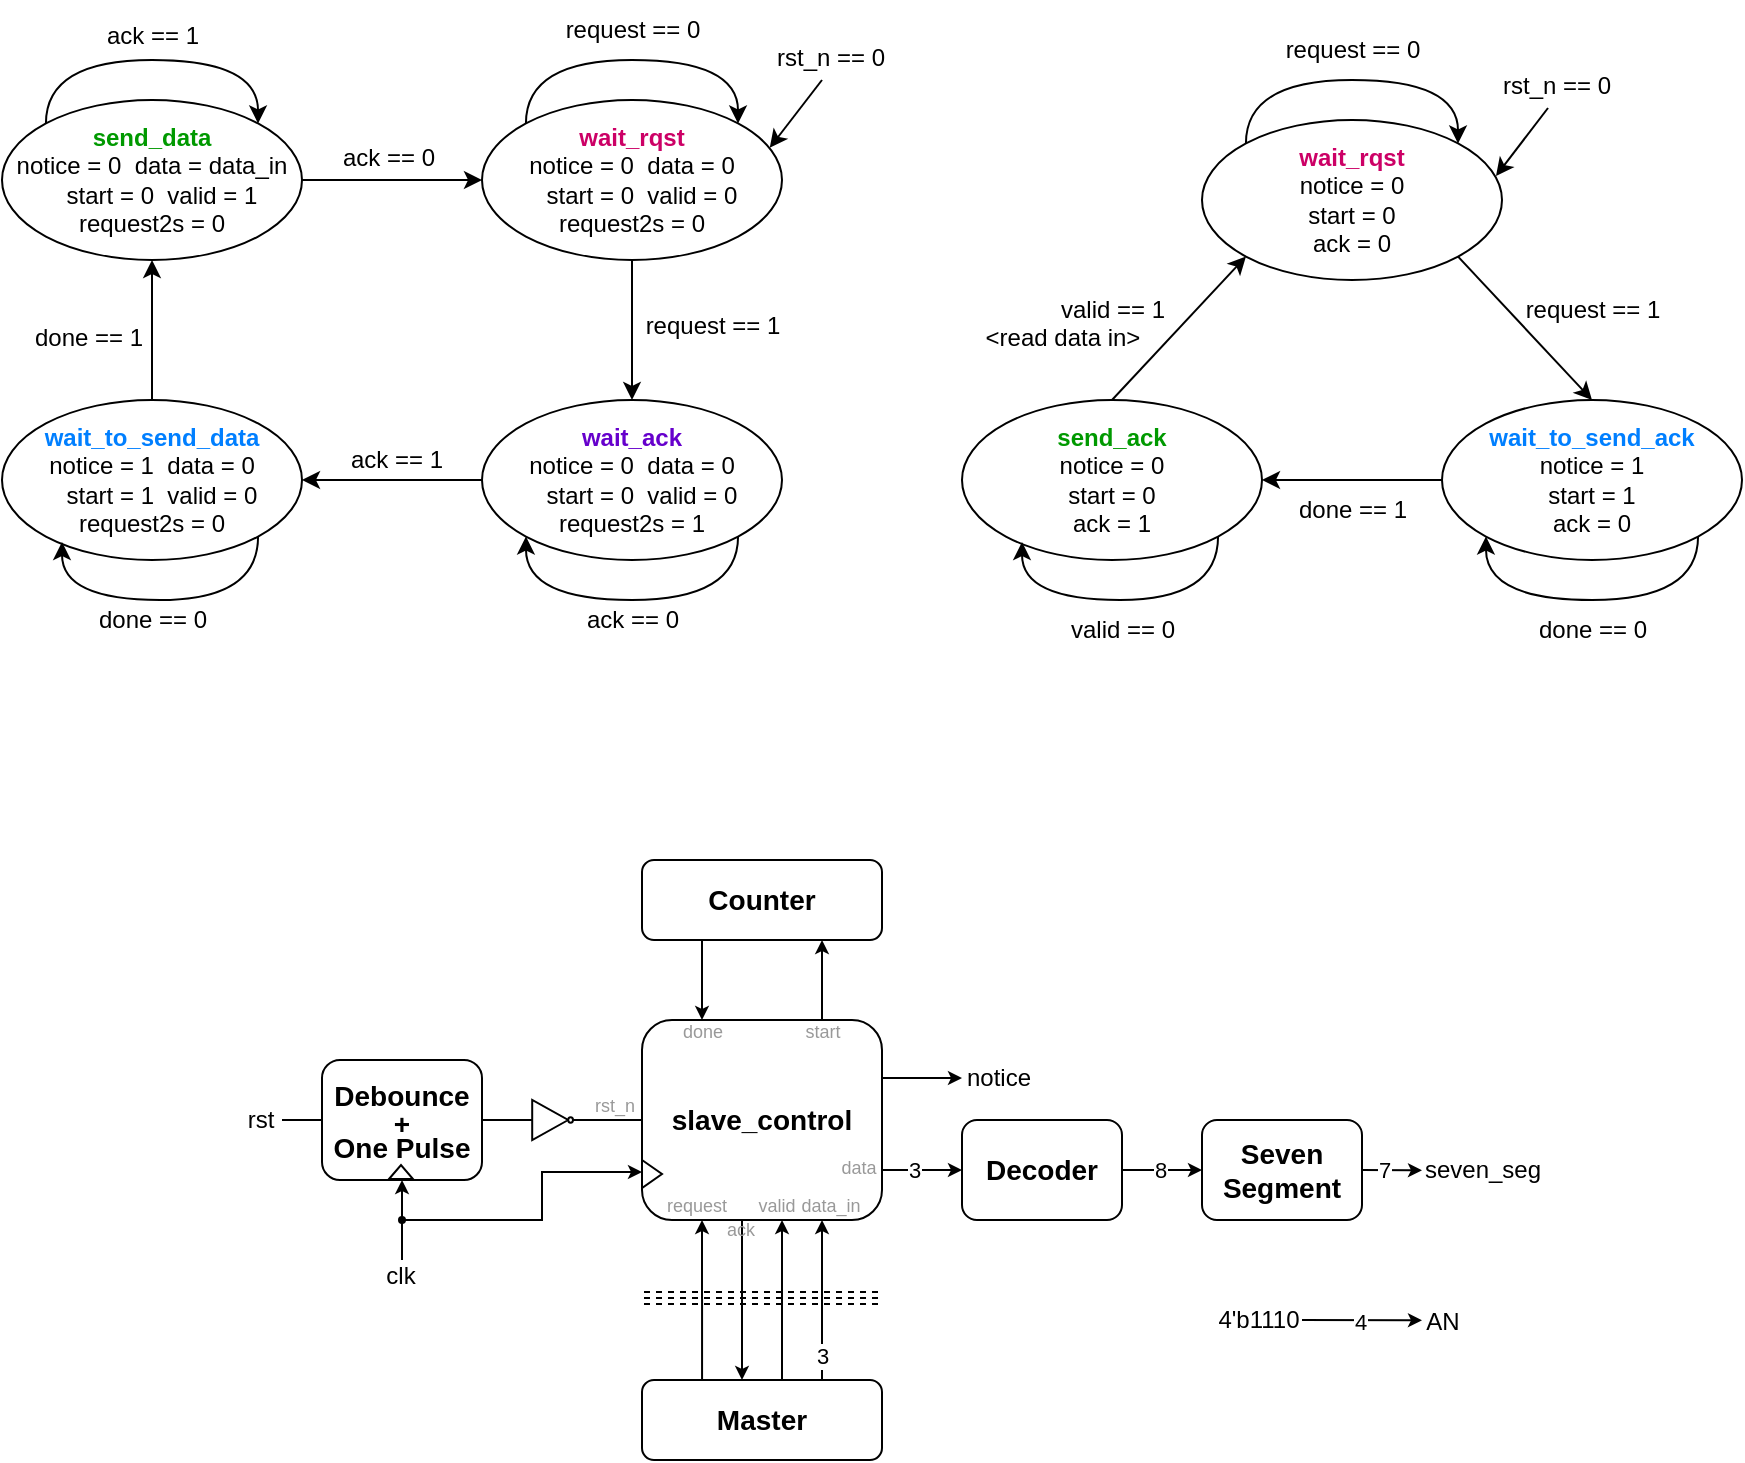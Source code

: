 <mxfile version="24.7.17">
  <diagram name="Page-1" id="MA6Je9MCGcTiZfPJL6Uw">
    <mxGraphModel dx="284" dy="169" grid="1" gridSize="10" guides="1" tooltips="1" connect="1" arrows="1" fold="1" page="1" pageScale="1" pageWidth="1920" pageHeight="1200" math="0" shadow="0">
      <root>
        <mxCell id="0" />
        <mxCell id="1" parent="0" />
        <mxCell id="h-1JBtAizCxKz9Kvr1ZG-22" style="edgeStyle=orthogonalEdgeStyle;rounded=0;orthogonalLoop=1;jettySize=auto;html=1;exitX=0.5;exitY=1;exitDx=0;exitDy=0;entryX=0.5;entryY=0;entryDx=0;entryDy=0;" parent="1" source="h-1JBtAizCxKz9Kvr1ZG-3" target="h-1JBtAizCxKz9Kvr1ZG-7" edge="1">
          <mxGeometry relative="1" as="geometry" />
        </mxCell>
        <mxCell id="h-1JBtAizCxKz9Kvr1ZG-3" value="&lt;font color=&quot;#cc0066&quot;&gt;&lt;b&gt;wait_rqst&lt;/b&gt;&lt;/font&gt;&lt;div&gt;&lt;div&gt;notice = 0&amp;nbsp;&amp;nbsp;&lt;span style=&quot;background-color: initial;&quot;&gt;data = 0&lt;/span&gt;&lt;/div&gt;&lt;div&gt;&lt;span style=&quot;background-color: initial;&quot;&gt;&amp;nbsp; &amp;nbsp;start = 0&amp;nbsp; valid = 0&lt;/span&gt;&lt;/div&gt;&lt;div&gt;request2s = 0&lt;/div&gt;&lt;/div&gt;" style="ellipse;whiteSpace=wrap;html=1;" parent="1" vertex="1">
          <mxGeometry x="360" y="80" width="150" height="80" as="geometry" />
        </mxCell>
        <mxCell id="h-1JBtAizCxKz9Kvr1ZG-23" style="edgeStyle=orthogonalEdgeStyle;rounded=0;orthogonalLoop=1;jettySize=auto;html=1;exitX=0.5;exitY=0;exitDx=0;exitDy=0;entryX=0.5;entryY=1;entryDx=0;entryDy=0;" parent="1" source="h-1JBtAizCxKz9Kvr1ZG-5" target="h-1JBtAizCxKz9Kvr1ZG-18" edge="1">
          <mxGeometry relative="1" as="geometry" />
        </mxCell>
        <mxCell id="h-1JBtAizCxKz9Kvr1ZG-5" value="&lt;font color=&quot;#007fff&quot;&gt;&lt;b&gt;wait_to_send_data&lt;/b&gt;&lt;/font&gt;&lt;div&gt;&lt;div&gt;notice = 1&amp;nbsp;&amp;nbsp;&lt;span style=&quot;background-color: initial;&quot;&gt;data = 0&lt;/span&gt;&lt;/div&gt;&lt;div&gt;&lt;span style=&quot;background-color: initial;&quot;&gt;&amp;nbsp; &amp;nbsp;start = 1&amp;nbsp; valid = 0&lt;/span&gt;&lt;/div&gt;&lt;div&gt;request2s = 0&lt;/div&gt;&lt;/div&gt;" style="ellipse;whiteSpace=wrap;html=1;" parent="1" vertex="1">
          <mxGeometry x="120" y="230" width="150" height="80" as="geometry" />
        </mxCell>
        <mxCell id="h-1JBtAizCxKz9Kvr1ZG-7" value="&lt;font color=&quot;#6600cc&quot;&gt;&lt;b&gt;wait_ack&lt;/b&gt;&lt;/font&gt;&lt;div&gt;&lt;div&gt;notice = 0&amp;nbsp;&amp;nbsp;&lt;span style=&quot;background-color: initial;&quot;&gt;data = 0&lt;/span&gt;&lt;/div&gt;&lt;div&gt;&lt;span style=&quot;background-color: initial;&quot;&gt;&amp;nbsp; &amp;nbsp;start = 0&amp;nbsp; valid = 0&lt;/span&gt;&lt;/div&gt;&lt;div&gt;request2s = 1&lt;/div&gt;&lt;/div&gt;" style="ellipse;whiteSpace=wrap;html=1;" parent="1" vertex="1">
          <mxGeometry x="360" y="230" width="150" height="80" as="geometry" />
        </mxCell>
        <mxCell id="h-1JBtAizCxKz9Kvr1ZG-8" value="done == 1" style="text;html=1;align=center;verticalAlign=middle;resizable=0;points=[];autosize=1;strokeColor=none;fillColor=none;" parent="1" vertex="1">
          <mxGeometry x="123" y="184" width="80" height="30" as="geometry" />
        </mxCell>
        <mxCell id="h-1JBtAizCxKz9Kvr1ZG-9" value="request == 1" style="text;html=1;align=center;verticalAlign=middle;resizable=0;points=[];autosize=1;strokeColor=none;fillColor=none;" parent="1" vertex="1">
          <mxGeometry x="430" y="178" width="90" height="30" as="geometry" />
        </mxCell>
        <mxCell id="h-1JBtAizCxKz9Kvr1ZG-11" style="edgeStyle=orthogonalEdgeStyle;rounded=0;orthogonalLoop=1;jettySize=auto;html=1;exitX=0;exitY=0;exitDx=0;exitDy=0;entryX=1;entryY=0;entryDx=0;entryDy=0;curved=1;" parent="1" source="h-1JBtAizCxKz9Kvr1ZG-3" target="h-1JBtAizCxKz9Kvr1ZG-3" edge="1">
          <mxGeometry relative="1" as="geometry">
            <Array as="points">
              <mxPoint x="382" y="60" />
              <mxPoint x="488" y="60" />
            </Array>
          </mxGeometry>
        </mxCell>
        <mxCell id="h-1JBtAizCxKz9Kvr1ZG-12" style="edgeStyle=orthogonalEdgeStyle;rounded=0;orthogonalLoop=1;jettySize=auto;html=1;exitX=1;exitY=1;exitDx=0;exitDy=0;entryX=0.2;entryY=0.888;entryDx=0;entryDy=0;entryPerimeter=0;curved=1;" parent="1" source="h-1JBtAizCxKz9Kvr1ZG-5" target="h-1JBtAizCxKz9Kvr1ZG-5" edge="1">
          <mxGeometry relative="1" as="geometry">
            <Array as="points">
              <mxPoint x="248" y="330" />
              <mxPoint x="150" y="330" />
            </Array>
          </mxGeometry>
        </mxCell>
        <mxCell id="h-1JBtAizCxKz9Kvr1ZG-13" style="edgeStyle=orthogonalEdgeStyle;rounded=0;orthogonalLoop=1;jettySize=auto;html=1;exitX=1;exitY=1;exitDx=0;exitDy=0;entryX=0;entryY=1;entryDx=0;entryDy=0;curved=1;" parent="1" source="h-1JBtAizCxKz9Kvr1ZG-7" target="h-1JBtAizCxKz9Kvr1ZG-7" edge="1">
          <mxGeometry relative="1" as="geometry">
            <Array as="points">
              <mxPoint x="488" y="330" />
              <mxPoint x="382" y="330" />
            </Array>
          </mxGeometry>
        </mxCell>
        <mxCell id="h-1JBtAizCxKz9Kvr1ZG-14" value="request == 0" style="text;html=1;align=center;verticalAlign=middle;resizable=0;points=[];autosize=1;strokeColor=none;fillColor=none;" parent="1" vertex="1">
          <mxGeometry x="390" y="30" width="90" height="30" as="geometry" />
        </mxCell>
        <mxCell id="h-1JBtAizCxKz9Kvr1ZG-15" value="done == 0" style="text;html=1;align=center;verticalAlign=middle;resizable=0;points=[];autosize=1;strokeColor=none;fillColor=none;" parent="1" vertex="1">
          <mxGeometry x="155" y="325" width="80" height="30" as="geometry" />
        </mxCell>
        <mxCell id="h-1JBtAizCxKz9Kvr1ZG-16" value="ack == 0" style="text;html=1;align=center;verticalAlign=middle;resizable=0;points=[];autosize=1;strokeColor=none;fillColor=none;" parent="1" vertex="1">
          <mxGeometry x="400" y="325" width="70" height="30" as="geometry" />
        </mxCell>
        <mxCell id="h-1JBtAizCxKz9Kvr1ZG-17" value="rst_n == 0" style="text;html=1;align=center;verticalAlign=middle;resizable=0;points=[];autosize=1;strokeColor=none;fillColor=none;" parent="1" vertex="1">
          <mxGeometry x="494" y="44" width="80" height="30" as="geometry" />
        </mxCell>
        <mxCell id="h-1JBtAizCxKz9Kvr1ZG-24" style="edgeStyle=orthogonalEdgeStyle;rounded=0;orthogonalLoop=1;jettySize=auto;html=1;exitX=1;exitY=0.5;exitDx=0;exitDy=0;entryX=0;entryY=0.5;entryDx=0;entryDy=0;" parent="1" source="h-1JBtAizCxKz9Kvr1ZG-18" target="h-1JBtAizCxKz9Kvr1ZG-3" edge="1">
          <mxGeometry relative="1" as="geometry" />
        </mxCell>
        <mxCell id="h-1JBtAizCxKz9Kvr1ZG-18" value="&lt;font color=&quot;#009900&quot;&gt;&lt;b&gt;send_data&lt;/b&gt;&lt;/font&gt;&lt;div&gt;notice = 0&amp;nbsp;&amp;nbsp;&lt;span style=&quot;background-color: initial;&quot;&gt;data = data_in&lt;/span&gt;&lt;/div&gt;&lt;div&gt;&lt;span style=&quot;background-color: initial;&quot;&gt;&amp;nbsp; &amp;nbsp;start = 0&amp;nbsp; valid = 1&lt;/span&gt;&lt;/div&gt;&lt;div&gt;request2s = 0&lt;/div&gt;" style="ellipse;whiteSpace=wrap;html=1;" parent="1" vertex="1">
          <mxGeometry x="120" y="80" width="150" height="80" as="geometry" />
        </mxCell>
        <mxCell id="h-1JBtAizCxKz9Kvr1ZG-19" style="edgeStyle=orthogonalEdgeStyle;rounded=0;orthogonalLoop=1;jettySize=auto;html=1;exitX=0;exitY=0;exitDx=0;exitDy=0;entryX=1;entryY=0;entryDx=0;entryDy=0;curved=1;" parent="1" source="h-1JBtAizCxKz9Kvr1ZG-18" target="h-1JBtAizCxKz9Kvr1ZG-18" edge="1">
          <mxGeometry relative="1" as="geometry">
            <Array as="points">
              <mxPoint x="142" y="60" />
              <mxPoint x="248" y="60" />
            </Array>
          </mxGeometry>
        </mxCell>
        <mxCell id="h-1JBtAizCxKz9Kvr1ZG-20" value="ack == 1" style="text;html=1;align=center;verticalAlign=middle;resizable=0;points=[];autosize=1;strokeColor=none;fillColor=none;" parent="1" vertex="1">
          <mxGeometry x="160" y="33" width="70" height="30" as="geometry" />
        </mxCell>
        <mxCell id="h-1JBtAizCxKz9Kvr1ZG-21" style="edgeStyle=orthogonalEdgeStyle;rounded=0;orthogonalLoop=1;jettySize=auto;html=1;exitX=0;exitY=0.5;exitDx=0;exitDy=0;entryX=1;entryY=0.5;entryDx=0;entryDy=0;" parent="1" source="h-1JBtAizCxKz9Kvr1ZG-7" target="h-1JBtAizCxKz9Kvr1ZG-5" edge="1">
          <mxGeometry relative="1" as="geometry" />
        </mxCell>
        <mxCell id="h-1JBtAizCxKz9Kvr1ZG-25" value="ack == 0" style="text;html=1;align=center;verticalAlign=middle;resizable=0;points=[];autosize=1;strokeColor=none;fillColor=none;" parent="1" vertex="1">
          <mxGeometry x="278" y="94" width="70" height="30" as="geometry" />
        </mxCell>
        <mxCell id="h-1JBtAizCxKz9Kvr1ZG-26" value="ack == 1" style="text;html=1;align=center;verticalAlign=middle;resizable=0;points=[];autosize=1;strokeColor=none;fillColor=none;" parent="1" vertex="1">
          <mxGeometry x="282" y="245" width="70" height="30" as="geometry" />
        </mxCell>
        <mxCell id="h-1JBtAizCxKz9Kvr1ZG-27" value="" style="endArrow=classic;html=1;rounded=0;entryX=0.959;entryY=0.299;entryDx=0;entryDy=0;entryPerimeter=0;" parent="1" target="h-1JBtAizCxKz9Kvr1ZG-3" edge="1">
          <mxGeometry width="50" height="50" relative="1" as="geometry">
            <mxPoint x="530" y="70" as="sourcePoint" />
            <mxPoint x="590" y="30" as="targetPoint" />
          </mxGeometry>
        </mxCell>
        <mxCell id="h-1JBtAizCxKz9Kvr1ZG-28" style="rounded=0;orthogonalLoop=1;jettySize=auto;html=1;exitX=0;exitY=1;exitDx=0;exitDy=0;entryX=0.5;entryY=0;entryDx=0;entryDy=0;endArrow=none;endFill=0;startArrow=classic;startFill=1;" parent="1" source="h-1JBtAizCxKz9Kvr1ZG-30" target="h-1JBtAizCxKz9Kvr1ZG-32" edge="1">
          <mxGeometry relative="1" as="geometry" />
        </mxCell>
        <mxCell id="h-1JBtAizCxKz9Kvr1ZG-30" value="&lt;font color=&quot;#cc0066&quot;&gt;&lt;b&gt;wait_rqst&lt;/b&gt;&lt;/font&gt;&lt;div&gt;&lt;div&gt;notice = 0&lt;/div&gt;&lt;div&gt;&lt;span style=&quot;background-color: initial;&quot;&gt;start = 0&lt;/span&gt;&lt;/div&gt;&lt;div&gt;&lt;span style=&quot;background-color: initial;&quot;&gt;ack = 0&lt;/span&gt;&lt;/div&gt;&lt;/div&gt;" style="ellipse;whiteSpace=wrap;html=1;" parent="1" vertex="1">
          <mxGeometry x="720" y="90" width="150" height="80" as="geometry" />
        </mxCell>
        <mxCell id="h-1JBtAizCxKz9Kvr1ZG-31" style="edgeStyle=orthogonalEdgeStyle;rounded=0;orthogonalLoop=1;jettySize=auto;html=1;exitX=1;exitY=0.5;exitDx=0;exitDy=0;entryX=0;entryY=0.5;entryDx=0;entryDy=0;endArrow=none;endFill=0;startArrow=classic;startFill=1;" parent="1" source="h-1JBtAizCxKz9Kvr1ZG-32" target="h-1JBtAizCxKz9Kvr1ZG-34" edge="1">
          <mxGeometry relative="1" as="geometry" />
        </mxCell>
        <mxCell id="h-1JBtAizCxKz9Kvr1ZG-32" value="&lt;font color=&quot;#009900&quot;&gt;&lt;b&gt;send_ack&lt;/b&gt;&lt;/font&gt;&lt;div&gt;&lt;div&gt;&lt;div&gt;notice = 0&lt;/div&gt;&lt;div&gt;&lt;span style=&quot;background-color: initial;&quot;&gt;start = 0&lt;/span&gt;&lt;/div&gt;&lt;div&gt;&lt;span style=&quot;background-color: initial;&quot;&gt;ack = 1&lt;/span&gt;&lt;/div&gt;&lt;/div&gt;&lt;/div&gt;" style="ellipse;whiteSpace=wrap;html=1;" parent="1" vertex="1">
          <mxGeometry x="600" y="230" width="150" height="80" as="geometry" />
        </mxCell>
        <mxCell id="h-1JBtAizCxKz9Kvr1ZG-33" style="rounded=0;orthogonalLoop=1;jettySize=auto;html=1;exitX=0.5;exitY=0;exitDx=0;exitDy=0;entryX=1;entryY=1;entryDx=0;entryDy=0;endArrow=none;endFill=0;startArrow=classic;startFill=1;" parent="1" source="h-1JBtAizCxKz9Kvr1ZG-34" target="h-1JBtAizCxKz9Kvr1ZG-30" edge="1">
          <mxGeometry relative="1" as="geometry" />
        </mxCell>
        <mxCell id="h-1JBtAizCxKz9Kvr1ZG-34" value="&lt;font color=&quot;#007fff&quot;&gt;&lt;b&gt;wait_to_send_ack&lt;/b&gt;&lt;/font&gt;&lt;div&gt;&lt;div&gt;notice = 1&lt;/div&gt;&lt;div&gt;&lt;span style=&quot;background-color: initial;&quot;&gt;start = 1&lt;/span&gt;&lt;/div&gt;&lt;div&gt;&lt;span style=&quot;background-color: initial;&quot;&gt;ack = 0&lt;br&gt;&lt;/span&gt;&lt;/div&gt;&lt;/div&gt;" style="ellipse;whiteSpace=wrap;html=1;" parent="1" vertex="1">
          <mxGeometry x="840" y="230" width="150" height="80" as="geometry" />
        </mxCell>
        <mxCell id="h-1JBtAizCxKz9Kvr1ZG-35" value="valid == 1" style="text;html=1;align=center;verticalAlign=middle;resizable=0;points=[];autosize=1;strokeColor=none;fillColor=none;" parent="1" vertex="1">
          <mxGeometry x="635" y="170" width="80" height="30" as="geometry" />
        </mxCell>
        <mxCell id="h-1JBtAizCxKz9Kvr1ZG-36" value="request == 1" style="text;html=1;align=center;verticalAlign=middle;resizable=0;points=[];autosize=1;strokeColor=none;fillColor=none;" parent="1" vertex="1">
          <mxGeometry x="870" y="170" width="90" height="30" as="geometry" />
        </mxCell>
        <mxCell id="h-1JBtAizCxKz9Kvr1ZG-37" value="done == 1" style="text;html=1;align=center;verticalAlign=middle;resizable=0;points=[];autosize=1;strokeColor=none;fillColor=none;" parent="1" vertex="1">
          <mxGeometry x="755" y="270" width="80" height="30" as="geometry" />
        </mxCell>
        <mxCell id="h-1JBtAizCxKz9Kvr1ZG-38" style="edgeStyle=orthogonalEdgeStyle;rounded=0;orthogonalLoop=1;jettySize=auto;html=1;exitX=0;exitY=0;exitDx=0;exitDy=0;entryX=1;entryY=0;entryDx=0;entryDy=0;curved=1;" parent="1" source="h-1JBtAizCxKz9Kvr1ZG-30" target="h-1JBtAizCxKz9Kvr1ZG-30" edge="1">
          <mxGeometry relative="1" as="geometry">
            <Array as="points">
              <mxPoint x="742" y="70" />
              <mxPoint x="848" y="70" />
            </Array>
          </mxGeometry>
        </mxCell>
        <mxCell id="h-1JBtAizCxKz9Kvr1ZG-39" style="edgeStyle=orthogonalEdgeStyle;rounded=0;orthogonalLoop=1;jettySize=auto;html=1;exitX=1;exitY=1;exitDx=0;exitDy=0;entryX=0.2;entryY=0.888;entryDx=0;entryDy=0;entryPerimeter=0;curved=1;" parent="1" source="h-1JBtAizCxKz9Kvr1ZG-32" target="h-1JBtAizCxKz9Kvr1ZG-32" edge="1">
          <mxGeometry relative="1" as="geometry">
            <Array as="points">
              <mxPoint x="728" y="330" />
              <mxPoint x="630" y="330" />
            </Array>
          </mxGeometry>
        </mxCell>
        <mxCell id="h-1JBtAizCxKz9Kvr1ZG-40" style="edgeStyle=orthogonalEdgeStyle;rounded=0;orthogonalLoop=1;jettySize=auto;html=1;exitX=1;exitY=1;exitDx=0;exitDy=0;entryX=0;entryY=1;entryDx=0;entryDy=0;curved=1;" parent="1" source="h-1JBtAizCxKz9Kvr1ZG-34" target="h-1JBtAizCxKz9Kvr1ZG-34" edge="1">
          <mxGeometry relative="1" as="geometry">
            <Array as="points">
              <mxPoint x="968" y="330" />
              <mxPoint x="862" y="330" />
            </Array>
          </mxGeometry>
        </mxCell>
        <mxCell id="h-1JBtAizCxKz9Kvr1ZG-41" value="request == 0" style="text;html=1;align=center;verticalAlign=middle;resizable=0;points=[];autosize=1;strokeColor=none;fillColor=none;" parent="1" vertex="1">
          <mxGeometry x="750" y="40" width="90" height="30" as="geometry" />
        </mxCell>
        <mxCell id="h-1JBtAizCxKz9Kvr1ZG-42" value="valid == 0" style="text;html=1;align=center;verticalAlign=middle;resizable=0;points=[];autosize=1;strokeColor=none;fillColor=none;" parent="1" vertex="1">
          <mxGeometry x="640" y="330" width="80" height="30" as="geometry" />
        </mxCell>
        <mxCell id="h-1JBtAizCxKz9Kvr1ZG-43" value="done == 0" style="text;html=1;align=center;verticalAlign=middle;resizable=0;points=[];autosize=1;strokeColor=none;fillColor=none;" parent="1" vertex="1">
          <mxGeometry x="875" y="330" width="80" height="30" as="geometry" />
        </mxCell>
        <mxCell id="h-1JBtAizCxKz9Kvr1ZG-45" value="rst_n == 0" style="text;html=1;align=center;verticalAlign=middle;resizable=0;points=[];autosize=1;strokeColor=none;fillColor=none;" parent="1" vertex="1">
          <mxGeometry x="857" y="58" width="80" height="30" as="geometry" />
        </mxCell>
        <mxCell id="h-1JBtAizCxKz9Kvr1ZG-46" value="" style="endArrow=classic;html=1;rounded=0;entryX=0.959;entryY=0.299;entryDx=0;entryDy=0;entryPerimeter=0;" parent="1" edge="1">
          <mxGeometry width="50" height="50" relative="1" as="geometry">
            <mxPoint x="893" y="84" as="sourcePoint" />
            <mxPoint x="867" y="118" as="targetPoint" />
          </mxGeometry>
        </mxCell>
        <mxCell id="jbQ0p5NtntpNTAYtj4RR-1" value="&amp;lt;read data in&amp;gt;" style="text;html=1;align=center;verticalAlign=middle;resizable=0;points=[];autosize=1;strokeColor=none;fillColor=none;" vertex="1" parent="1">
          <mxGeometry x="600" y="184" width="100" height="30" as="geometry" />
        </mxCell>
        <mxCell id="jbQ0p5NtntpNTAYtj4RR-13" style="edgeStyle=none;shape=connector;rounded=0;orthogonalLoop=1;jettySize=auto;html=1;exitX=0.75;exitY=0;exitDx=0;exitDy=0;entryX=0.75;entryY=1;entryDx=0;entryDy=0;strokeColor=default;align=center;verticalAlign=middle;fontFamily=Helvetica;fontSize=11;fontColor=default;labelBackgroundColor=default;startSize=4;endArrow=classic;endSize=4;" edge="1" parent="1" source="jbQ0p5NtntpNTAYtj4RR-2" target="jbQ0p5NtntpNTAYtj4RR-3">
          <mxGeometry relative="1" as="geometry" />
        </mxCell>
        <mxCell id="jbQ0p5NtntpNTAYtj4RR-2" value="&lt;b&gt;&lt;font style=&quot;font-size: 14px;&quot;&gt;slave_control&lt;/font&gt;&lt;/b&gt;" style="rounded=1;whiteSpace=wrap;html=1;" vertex="1" parent="1">
          <mxGeometry x="440" y="540" width="120" height="100" as="geometry" />
        </mxCell>
        <mxCell id="jbQ0p5NtntpNTAYtj4RR-14" style="edgeStyle=none;shape=connector;rounded=0;orthogonalLoop=1;jettySize=auto;html=1;exitX=0.25;exitY=1;exitDx=0;exitDy=0;entryX=0.25;entryY=0;entryDx=0;entryDy=0;strokeColor=default;align=center;verticalAlign=middle;fontFamily=Helvetica;fontSize=11;fontColor=default;labelBackgroundColor=default;startSize=4;endArrow=classic;endSize=4;" edge="1" parent="1" source="jbQ0p5NtntpNTAYtj4RR-3" target="jbQ0p5NtntpNTAYtj4RR-2">
          <mxGeometry relative="1" as="geometry" />
        </mxCell>
        <mxCell id="jbQ0p5NtntpNTAYtj4RR-3" value="&lt;b&gt;&lt;font style=&quot;font-size: 14px;&quot;&gt;Counter&lt;/font&gt;&lt;/b&gt;" style="rounded=1;whiteSpace=wrap;html=1;" vertex="1" parent="1">
          <mxGeometry x="440" y="460" width="120" height="40" as="geometry" />
        </mxCell>
        <mxCell id="jbQ0p5NtntpNTAYtj4RR-4" value="&lt;span style=&quot;font-size: 14px;&quot;&gt;&lt;b&gt;Master&lt;/b&gt;&lt;/span&gt;" style="rounded=1;whiteSpace=wrap;html=1;" vertex="1" parent="1">
          <mxGeometry x="440" y="720" width="120" height="40" as="geometry" />
        </mxCell>
        <mxCell id="jbQ0p5NtntpNTAYtj4RR-5" value="&lt;b&gt;&lt;font style=&quot;font-size: 14px;&quot;&gt;Decoder&lt;/font&gt;&lt;/b&gt;" style="rounded=1;whiteSpace=wrap;html=1;" vertex="1" parent="1">
          <mxGeometry x="600" y="590" width="80" height="50" as="geometry" />
        </mxCell>
        <mxCell id="jbQ0p5NtntpNTAYtj4RR-11" style="edgeStyle=none;shape=connector;rounded=0;orthogonalLoop=1;jettySize=auto;html=1;exitX=1;exitY=0.5;exitDx=0;exitDy=0;strokeColor=default;align=center;verticalAlign=middle;fontFamily=Helvetica;fontSize=11;fontColor=default;labelBackgroundColor=default;startSize=4;endArrow=classic;endSize=4;" edge="1" parent="1" source="jbQ0p5NtntpNTAYtj4RR-6">
          <mxGeometry relative="1" as="geometry">
            <mxPoint x="830" y="615.143" as="targetPoint" />
          </mxGeometry>
        </mxCell>
        <mxCell id="jbQ0p5NtntpNTAYtj4RR-6" value="&lt;b&gt;&lt;font style=&quot;font-size: 14px;&quot;&gt;Seven&lt;/font&gt;&lt;/b&gt;&lt;div&gt;&lt;b&gt;&lt;font style=&quot;font-size: 14px;&quot;&gt;Segment&lt;/font&gt;&lt;/b&gt;&lt;/div&gt;" style="rounded=1;whiteSpace=wrap;html=1;" vertex="1" parent="1">
          <mxGeometry x="720" y="590" width="80" height="50" as="geometry" />
        </mxCell>
        <mxCell id="jbQ0p5NtntpNTAYtj4RR-7" value="&lt;b&gt;&lt;font style=&quot;font-size: 14px;&quot;&gt;Debounce&lt;/font&gt;&lt;/b&gt;&lt;div style=&quot;line-height: 90%;&quot;&gt;&lt;b&gt;&lt;font style=&quot;font-size: 14px;&quot;&gt;+&lt;/font&gt;&lt;/b&gt;&lt;/div&gt;&lt;div style=&quot;line-height: 90%;&quot;&gt;&lt;b&gt;&lt;font style=&quot;font-size: 14px;&quot;&gt;One Pulse&lt;/font&gt;&lt;/b&gt;&lt;/div&gt;" style="rounded=1;whiteSpace=wrap;html=1;" vertex="1" parent="1">
          <mxGeometry x="280" y="560" width="80" height="60" as="geometry" />
        </mxCell>
        <mxCell id="jbQ0p5NtntpNTAYtj4RR-8" value="" style="endArrow=classic;html=1;rounded=0;exitX=1;exitY=0.75;exitDx=0;exitDy=0;endSize=4;startSize=4;" edge="1" parent="1" source="jbQ0p5NtntpNTAYtj4RR-2">
          <mxGeometry width="50" height="50" relative="1" as="geometry">
            <mxPoint x="550" y="665" as="sourcePoint" />
            <mxPoint x="600" y="615" as="targetPoint" />
          </mxGeometry>
        </mxCell>
        <mxCell id="jbQ0p5NtntpNTAYtj4RR-9" value="" style="endArrow=classic;html=1;rounded=0;exitX=1;exitY=0.75;exitDx=0;exitDy=0;endSize=4;startSize=4;" edge="1" parent="1">
          <mxGeometry width="50" height="50" relative="1" as="geometry">
            <mxPoint x="680" y="615" as="sourcePoint" />
            <mxPoint x="720" y="615" as="targetPoint" />
          </mxGeometry>
        </mxCell>
        <mxCell id="jbQ0p5NtntpNTAYtj4RR-12" style="edgeStyle=none;shape=connector;rounded=0;orthogonalLoop=1;jettySize=auto;html=1;strokeColor=default;align=center;verticalAlign=middle;fontFamily=Helvetica;fontSize=11;fontColor=default;labelBackgroundColor=default;startSize=4;endArrow=classic;endSize=4;" edge="1" parent="1">
          <mxGeometry relative="1" as="geometry">
            <mxPoint x="830" y="690.143" as="targetPoint" />
            <mxPoint x="770" y="690" as="sourcePoint" />
          </mxGeometry>
        </mxCell>
        <mxCell id="jbQ0p5NtntpNTAYtj4RR-15" value="" style="verticalLabelPosition=bottom;shadow=0;dashed=0;align=center;html=1;verticalAlign=top;shape=mxgraph.electrical.logic_gates.inverter_2;fontFamily=Helvetica;fontSize=11;fontColor=default;labelBackgroundColor=default;" vertex="1" parent="1">
          <mxGeometry x="380" y="580" width="30" height="20" as="geometry" />
        </mxCell>
        <mxCell id="jbQ0p5NtntpNTAYtj4RR-16" style="edgeStyle=none;shape=connector;rounded=0;orthogonalLoop=1;jettySize=auto;html=1;exitX=1;exitY=0.5;exitDx=0;exitDy=0;entryX=0;entryY=0.5;entryDx=0;entryDy=0;entryPerimeter=0;strokeColor=default;align=center;verticalAlign=middle;fontFamily=Helvetica;fontSize=11;fontColor=default;labelBackgroundColor=default;startSize=4;endArrow=none;endSize=4;endFill=0;" edge="1" parent="1" source="jbQ0p5NtntpNTAYtj4RR-7" target="jbQ0p5NtntpNTAYtj4RR-15">
          <mxGeometry relative="1" as="geometry" />
        </mxCell>
        <mxCell id="jbQ0p5NtntpNTAYtj4RR-17" style="edgeStyle=none;shape=connector;rounded=0;orthogonalLoop=1;jettySize=auto;html=1;exitX=1;exitY=0.5;exitDx=0;exitDy=0;exitPerimeter=0;entryX=0;entryY=0.5;entryDx=0;entryDy=0;strokeColor=default;align=center;verticalAlign=middle;fontFamily=Helvetica;fontSize=11;fontColor=default;labelBackgroundColor=default;startSize=4;endArrow=none;endSize=4;endFill=0;" edge="1" parent="1" source="jbQ0p5NtntpNTAYtj4RR-15" target="jbQ0p5NtntpNTAYtj4RR-2">
          <mxGeometry relative="1" as="geometry" />
        </mxCell>
        <mxCell id="jbQ0p5NtntpNTAYtj4RR-18" style="edgeStyle=none;shape=connector;rounded=0;orthogonalLoop=1;jettySize=auto;html=1;exitX=1;exitY=0.5;exitDx=0;exitDy=0;entryX=0;entryY=0.5;entryDx=0;entryDy=0;entryPerimeter=0;strokeColor=default;align=center;verticalAlign=middle;fontFamily=Helvetica;fontSize=11;fontColor=default;labelBackgroundColor=default;startSize=4;endArrow=none;endSize=4;endFill=0;" edge="1" parent="1">
          <mxGeometry relative="1" as="geometry">
            <mxPoint x="260" y="590" as="sourcePoint" />
            <mxPoint x="280" y="590" as="targetPoint" />
          </mxGeometry>
        </mxCell>
        <mxCell id="jbQ0p5NtntpNTAYtj4RR-19" value="" style="triangle;whiteSpace=wrap;html=1;fontFamily=Helvetica;fontSize=11;fontColor=default;labelBackgroundColor=default;rotation=-90;" vertex="1" parent="1">
          <mxGeometry x="316" y="610" width="7" height="12" as="geometry" />
        </mxCell>
        <mxCell id="jbQ0p5NtntpNTAYtj4RR-20" value="" style="triangle;whiteSpace=wrap;html=1;fontFamily=Helvetica;fontSize=11;fontColor=default;labelBackgroundColor=default;rotation=0;" vertex="1" parent="1">
          <mxGeometry x="440" y="610" width="10" height="14" as="geometry" />
        </mxCell>
        <mxCell id="jbQ0p5NtntpNTAYtj4RR-21" value="" style="endArrow=classic;html=1;rounded=0;strokeColor=default;align=center;verticalAlign=middle;fontFamily=Helvetica;fontSize=11;fontColor=default;labelBackgroundColor=default;startSize=4;endSize=4;" edge="1" parent="1">
          <mxGeometry width="50" height="50" relative="1" as="geometry">
            <mxPoint x="320" y="640" as="sourcePoint" />
            <mxPoint x="440" y="616" as="targetPoint" />
            <Array as="points">
              <mxPoint x="390" y="640" />
              <mxPoint x="390" y="616" />
            </Array>
          </mxGeometry>
        </mxCell>
        <mxCell id="jbQ0p5NtntpNTAYtj4RR-22" value="" style="endArrow=classic;html=1;rounded=0;strokeColor=default;align=center;verticalAlign=middle;fontFamily=Helvetica;fontSize=11;fontColor=default;labelBackgroundColor=default;startSize=4;endSize=4;entryX=0.5;entryY=1;entryDx=0;entryDy=0;" edge="1" parent="1" target="jbQ0p5NtntpNTAYtj4RR-7">
          <mxGeometry width="50" height="50" relative="1" as="geometry">
            <mxPoint x="320" y="660" as="sourcePoint" />
            <mxPoint x="330" y="630" as="targetPoint" />
          </mxGeometry>
        </mxCell>
        <mxCell id="jbQ0p5NtntpNTAYtj4RR-23" value="clk" style="text;html=1;align=center;verticalAlign=middle;resizable=0;points=[];autosize=1;strokeColor=none;fillColor=none;fontFamily=Helvetica;fontSize=12;fontColor=default;labelBackgroundColor=default;" vertex="1" parent="1">
          <mxGeometry x="299" y="653" width="40" height="30" as="geometry" />
        </mxCell>
        <mxCell id="jbQ0p5NtntpNTAYtj4RR-24" value="rst" style="text;html=1;align=center;verticalAlign=middle;resizable=0;points=[];autosize=1;strokeColor=none;fillColor=none;fontFamily=Helvetica;fontSize=12;fontColor=default;labelBackgroundColor=default;" vertex="1" parent="1">
          <mxGeometry x="229" y="575" width="40" height="30" as="geometry" />
        </mxCell>
        <mxCell id="jbQ0p5NtntpNTAYtj4RR-25" value="3" style="text;html=1;align=center;verticalAlign=middle;resizable=0;points=[];autosize=1;strokeColor=none;fillColor=none;fontFamily=Helvetica;fontSize=11;fontColor=default;labelBackgroundColor=default;" vertex="1" parent="1">
          <mxGeometry x="561" y="600" width="30" height="30" as="geometry" />
        </mxCell>
        <mxCell id="jbQ0p5NtntpNTAYtj4RR-26" value="8" style="text;html=1;align=center;verticalAlign=middle;resizable=0;points=[];autosize=1;strokeColor=none;fillColor=none;fontFamily=Helvetica;fontSize=11;fontColor=default;labelBackgroundColor=default;" vertex="1" parent="1">
          <mxGeometry x="684" y="600" width="30" height="30" as="geometry" />
        </mxCell>
        <mxCell id="jbQ0p5NtntpNTAYtj4RR-27" value="4" style="text;html=1;align=center;verticalAlign=middle;resizable=0;points=[];autosize=1;strokeColor=none;fillColor=none;fontFamily=Helvetica;fontSize=11;fontColor=default;labelBackgroundColor=default;" vertex="1" parent="1">
          <mxGeometry x="784" y="676" width="30" height="30" as="geometry" />
        </mxCell>
        <mxCell id="jbQ0p5NtntpNTAYtj4RR-28" value="4&#39;b1110" style="text;html=1;align=center;verticalAlign=middle;resizable=0;points=[];autosize=1;strokeColor=none;fillColor=none;fontFamily=Helvetica;fontSize=12;fontColor=default;labelBackgroundColor=default;" vertex="1" parent="1">
          <mxGeometry x="718" y="675" width="60" height="30" as="geometry" />
        </mxCell>
        <mxCell id="jbQ0p5NtntpNTAYtj4RR-30" value="AN" style="text;html=1;align=center;verticalAlign=middle;resizable=0;points=[];autosize=1;strokeColor=none;fillColor=none;fontFamily=Helvetica;fontSize=12;fontColor=default;labelBackgroundColor=default;" vertex="1" parent="1">
          <mxGeometry x="820" y="676" width="40" height="30" as="geometry" />
        </mxCell>
        <mxCell id="jbQ0p5NtntpNTAYtj4RR-31" value="seven_seg" style="text;html=1;align=center;verticalAlign=middle;resizable=0;points=[];autosize=1;strokeColor=none;fillColor=none;fontFamily=Helvetica;fontSize=12;fontColor=default;labelBackgroundColor=default;" vertex="1" parent="1">
          <mxGeometry x="820" y="600" width="80" height="30" as="geometry" />
        </mxCell>
        <mxCell id="jbQ0p5NtntpNTAYtj4RR-32" value="7" style="text;html=1;align=center;verticalAlign=middle;resizable=0;points=[];autosize=1;strokeColor=none;fillColor=none;fontFamily=Helvetica;fontSize=11;fontColor=default;labelBackgroundColor=default;" vertex="1" parent="1">
          <mxGeometry x="796" y="600" width="30" height="30" as="geometry" />
        </mxCell>
        <mxCell id="jbQ0p5NtntpNTAYtj4RR-33" value="start" style="text;html=1;align=center;verticalAlign=middle;resizable=0;points=[];autosize=1;strokeColor=none;fillColor=none;fontFamily=Helvetica;fontSize=9;fontColor=#999999;labelBackgroundColor=default;" vertex="1" parent="1">
          <mxGeometry x="510" y="536" width="40" height="20" as="geometry" />
        </mxCell>
        <mxCell id="jbQ0p5NtntpNTAYtj4RR-34" value="done" style="text;html=1;align=center;verticalAlign=middle;resizable=0;points=[];autosize=1;strokeColor=none;fillColor=none;fontFamily=Helvetica;fontSize=9;fontColor=#999999;labelBackgroundColor=default;" vertex="1" parent="1">
          <mxGeometry x="450" y="536" width="40" height="20" as="geometry" />
        </mxCell>
        <mxCell id="jbQ0p5NtntpNTAYtj4RR-35" value="" style="endArrow=classic;html=1;rounded=0;exitX=1;exitY=0.75;exitDx=0;exitDy=0;endSize=4;startSize=4;" edge="1" parent="1">
          <mxGeometry width="50" height="50" relative="1" as="geometry">
            <mxPoint x="560" y="569" as="sourcePoint" />
            <mxPoint x="600" y="569" as="targetPoint" />
          </mxGeometry>
        </mxCell>
        <mxCell id="jbQ0p5NtntpNTAYtj4RR-36" value="notice" style="text;html=1;align=center;verticalAlign=middle;resizable=0;points=[];autosize=1;strokeColor=none;fillColor=none;fontFamily=Helvetica;fontSize=12;fontColor=default;labelBackgroundColor=default;" vertex="1" parent="1">
          <mxGeometry x="588" y="554" width="60" height="30" as="geometry" />
        </mxCell>
        <mxCell id="jbQ0p5NtntpNTAYtj4RR-38" value="rst_n" style="text;html=1;align=center;verticalAlign=middle;resizable=0;points=[];autosize=1;strokeColor=none;fillColor=none;fontFamily=Helvetica;fontSize=9;fontColor=#999999;labelBackgroundColor=default;" vertex="1" parent="1">
          <mxGeometry x="406" y="573" width="40" height="20" as="geometry" />
        </mxCell>
        <mxCell id="jbQ0p5NtntpNTAYtj4RR-39" value="data" style="text;html=1;align=center;verticalAlign=middle;resizable=0;points=[];autosize=1;strokeColor=none;fillColor=none;fontFamily=Helvetica;fontSize=9;fontColor=#999999;labelBackgroundColor=default;" vertex="1" parent="1">
          <mxGeometry x="528" y="604" width="40" height="20" as="geometry" />
        </mxCell>
        <mxCell id="jbQ0p5NtntpNTAYtj4RR-40" value="" style="endArrow=classic;html=1;rounded=0;strokeColor=default;align=center;verticalAlign=middle;fontFamily=Helvetica;fontSize=12;fontColor=default;labelBackgroundColor=default;autosize=1;resizable=0;startSize=4;endSize=4;entryX=0.25;entryY=0;entryDx=0;entryDy=0;exitX=0.25;exitY=1;exitDx=0;exitDy=0;" edge="1" parent="1">
          <mxGeometry width="50" height="50" relative="1" as="geometry">
            <mxPoint x="490.0" y="640" as="sourcePoint" />
            <mxPoint x="490.0" y="720" as="targetPoint" />
          </mxGeometry>
        </mxCell>
        <mxCell id="jbQ0p5NtntpNTAYtj4RR-41" value="" style="endArrow=classic;html=1;rounded=0;strokeColor=default;align=center;verticalAlign=middle;fontFamily=Helvetica;fontSize=12;fontColor=default;labelBackgroundColor=default;autosize=1;resizable=0;startSize=4;endSize=4;exitX=0.167;exitY=0;exitDx=0;exitDy=0;exitPerimeter=0;" edge="1" parent="1">
          <mxGeometry width="50" height="50" relative="1" as="geometry">
            <mxPoint x="470.04" y="720" as="sourcePoint" />
            <mxPoint x="470" y="640" as="targetPoint" />
          </mxGeometry>
        </mxCell>
        <mxCell id="jbQ0p5NtntpNTAYtj4RR-42" value="" style="endArrow=classic;html=1;rounded=0;strokeColor=default;align=center;verticalAlign=middle;fontFamily=Helvetica;fontSize=12;fontColor=default;labelBackgroundColor=default;autosize=1;resizable=0;startSize=4;endSize=4;exitX=0.167;exitY=0;exitDx=0;exitDy=0;exitPerimeter=0;" edge="1" parent="1">
          <mxGeometry width="50" height="50" relative="1" as="geometry">
            <mxPoint x="510" y="720" as="sourcePoint" />
            <mxPoint x="510" y="640" as="targetPoint" />
          </mxGeometry>
        </mxCell>
        <mxCell id="jbQ0p5NtntpNTAYtj4RR-43" value="" style="endArrow=classic;html=1;rounded=0;strokeColor=default;align=center;verticalAlign=middle;fontFamily=Helvetica;fontSize=12;fontColor=default;labelBackgroundColor=default;autosize=1;resizable=0;startSize=4;endSize=4;exitX=0.167;exitY=0;exitDx=0;exitDy=0;exitPerimeter=0;" edge="1" parent="1">
          <mxGeometry width="50" height="50" relative="1" as="geometry">
            <mxPoint x="530" y="720" as="sourcePoint" />
            <mxPoint x="530" y="640" as="targetPoint" />
          </mxGeometry>
        </mxCell>
        <mxCell id="jbQ0p5NtntpNTAYtj4RR-44" value="data_in" style="text;html=1;align=center;verticalAlign=middle;resizable=0;points=[];autosize=1;strokeColor=none;fillColor=none;fontFamily=Helvetica;fontSize=9;fontColor=#999999;labelBackgroundColor=default;" vertex="1" parent="1">
          <mxGeometry x="509" y="623" width="50" height="20" as="geometry" />
        </mxCell>
        <mxCell id="jbQ0p5NtntpNTAYtj4RR-45" value="valid" style="text;html=1;align=center;verticalAlign=middle;resizable=0;points=[];autosize=1;strokeColor=none;fillColor=none;fontFamily=Helvetica;fontSize=9;fontColor=#999999;labelBackgroundColor=default;" vertex="1" parent="1">
          <mxGeometry x="487" y="623" width="40" height="20" as="geometry" />
        </mxCell>
        <mxCell id="jbQ0p5NtntpNTAYtj4RR-46" value="request" style="text;html=1;align=center;verticalAlign=middle;resizable=0;points=[];autosize=1;strokeColor=none;fillColor=none;fontFamily=Helvetica;fontSize=9;fontColor=#999999;labelBackgroundColor=default;" vertex="1" parent="1">
          <mxGeometry x="442" y="623" width="50" height="20" as="geometry" />
        </mxCell>
        <mxCell id="jbQ0p5NtntpNTAYtj4RR-47" value="ack" style="text;html=1;align=center;verticalAlign=middle;resizable=0;points=[];autosize=1;strokeColor=none;fillColor=none;fontFamily=Helvetica;fontSize=9;fontColor=#999999;labelBackgroundColor=none;" vertex="1" parent="1">
          <mxGeometry x="469" y="635" width="40" height="20" as="geometry" />
        </mxCell>
        <mxCell id="jbQ0p5NtntpNTAYtj4RR-48" value="3" style="text;html=1;align=center;verticalAlign=middle;resizable=0;points=[];autosize=1;strokeColor=none;fillColor=none;fontFamily=Helvetica;fontSize=11;fontColor=default;labelBackgroundColor=default;" vertex="1" parent="1">
          <mxGeometry x="515" y="693" width="30" height="30" as="geometry" />
        </mxCell>
        <mxCell id="jbQ0p5NtntpNTAYtj4RR-52" value="" style="endArrow=none;html=1;rounded=0;strokeColor=default;align=center;verticalAlign=middle;fontFamily=Helvetica;fontSize=9;fontColor=#999999;labelBackgroundColor=none;autosize=1;resizable=0;startSize=4;endSize=4;jumpStyle=none;dashed=1;curved=0;strokeWidth=1;shadow=0;flowAnimation=0;" edge="1" parent="1">
          <mxGeometry width="50" height="50" relative="1" as="geometry">
            <mxPoint x="441" y="679" as="sourcePoint" />
            <mxPoint x="561" y="679" as="targetPoint" />
          </mxGeometry>
        </mxCell>
        <mxCell id="jbQ0p5NtntpNTAYtj4RR-53" value="" style="endArrow=none;html=1;rounded=0;strokeColor=default;align=center;verticalAlign=middle;fontFamily=Helvetica;fontSize=9;fontColor=#999999;labelBackgroundColor=none;autosize=1;resizable=0;startSize=4;endSize=4;jumpStyle=none;dashed=1;curved=0;strokeWidth=1;shadow=0;flowAnimation=0;" edge="1" parent="1">
          <mxGeometry width="50" height="50" relative="1" as="geometry">
            <mxPoint x="441" y="682" as="sourcePoint" />
            <mxPoint x="561" y="682" as="targetPoint" />
          </mxGeometry>
        </mxCell>
        <mxCell id="jbQ0p5NtntpNTAYtj4RR-54" value="" style="endArrow=none;html=1;rounded=0;strokeColor=default;align=center;verticalAlign=middle;fontFamily=Helvetica;fontSize=9;fontColor=#999999;labelBackgroundColor=none;autosize=1;resizable=0;startSize=4;endSize=4;jumpStyle=none;dashed=1;curved=0;strokeWidth=1;shadow=0;flowAnimation=0;" edge="1" parent="1">
          <mxGeometry width="50" height="50" relative="1" as="geometry">
            <mxPoint x="441" y="676" as="sourcePoint" />
            <mxPoint x="561" y="676" as="targetPoint" />
          </mxGeometry>
        </mxCell>
        <mxCell id="jbQ0p5NtntpNTAYtj4RR-56" value="" style="ellipse;whiteSpace=wrap;html=1;aspect=fixed;fontFamily=Helvetica;fontSize=11;fontColor=default;labelBackgroundColor=default;fillColor=#000000;strokeColor=none;shadow=0;dashed=0;align=center;verticalAlign=top;" vertex="1" parent="1">
          <mxGeometry x="318" y="638" width="4" height="4" as="geometry" />
        </mxCell>
      </root>
    </mxGraphModel>
  </diagram>
</mxfile>
